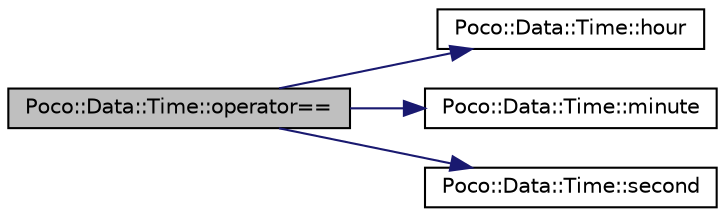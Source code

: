 digraph "Poco::Data::Time::operator=="
{
 // LATEX_PDF_SIZE
  edge [fontname="Helvetica",fontsize="10",labelfontname="Helvetica",labelfontsize="10"];
  node [fontname="Helvetica",fontsize="10",shape=record];
  rankdir="LR";
  Node1 [label="Poco::Data::Time::operator==",height=0.2,width=0.4,color="black", fillcolor="grey75", style="filled", fontcolor="black",tooltip="Assignment operator for Var."];
  Node1 -> Node2 [color="midnightblue",fontsize="10",style="solid"];
  Node2 [label="Poco::Data::Time::hour",height=0.2,width=0.4,color="black", fillcolor="white", style="filled",URL="$classPoco_1_1Data_1_1Time.html#a0f615f633a90df3189349925c13c5160",tooltip="Destroys the Time."];
  Node1 -> Node3 [color="midnightblue",fontsize="10",style="solid"];
  Node3 [label="Poco::Data::Time::minute",height=0.2,width=0.4,color="black", fillcolor="white", style="filled",URL="$classPoco_1_1Data_1_1Time.html#a1aa5191f8e1b590bcce18e56cfe1d85d",tooltip="Returns the hour."];
  Node1 -> Node4 [color="midnightblue",fontsize="10",style="solid"];
  Node4 [label="Poco::Data::Time::second",height=0.2,width=0.4,color="black", fillcolor="white", style="filled",URL="$classPoco_1_1Data_1_1Time.html#a26d360d493aedefac621beced8ddf777",tooltip="Returns the minute."];
}
